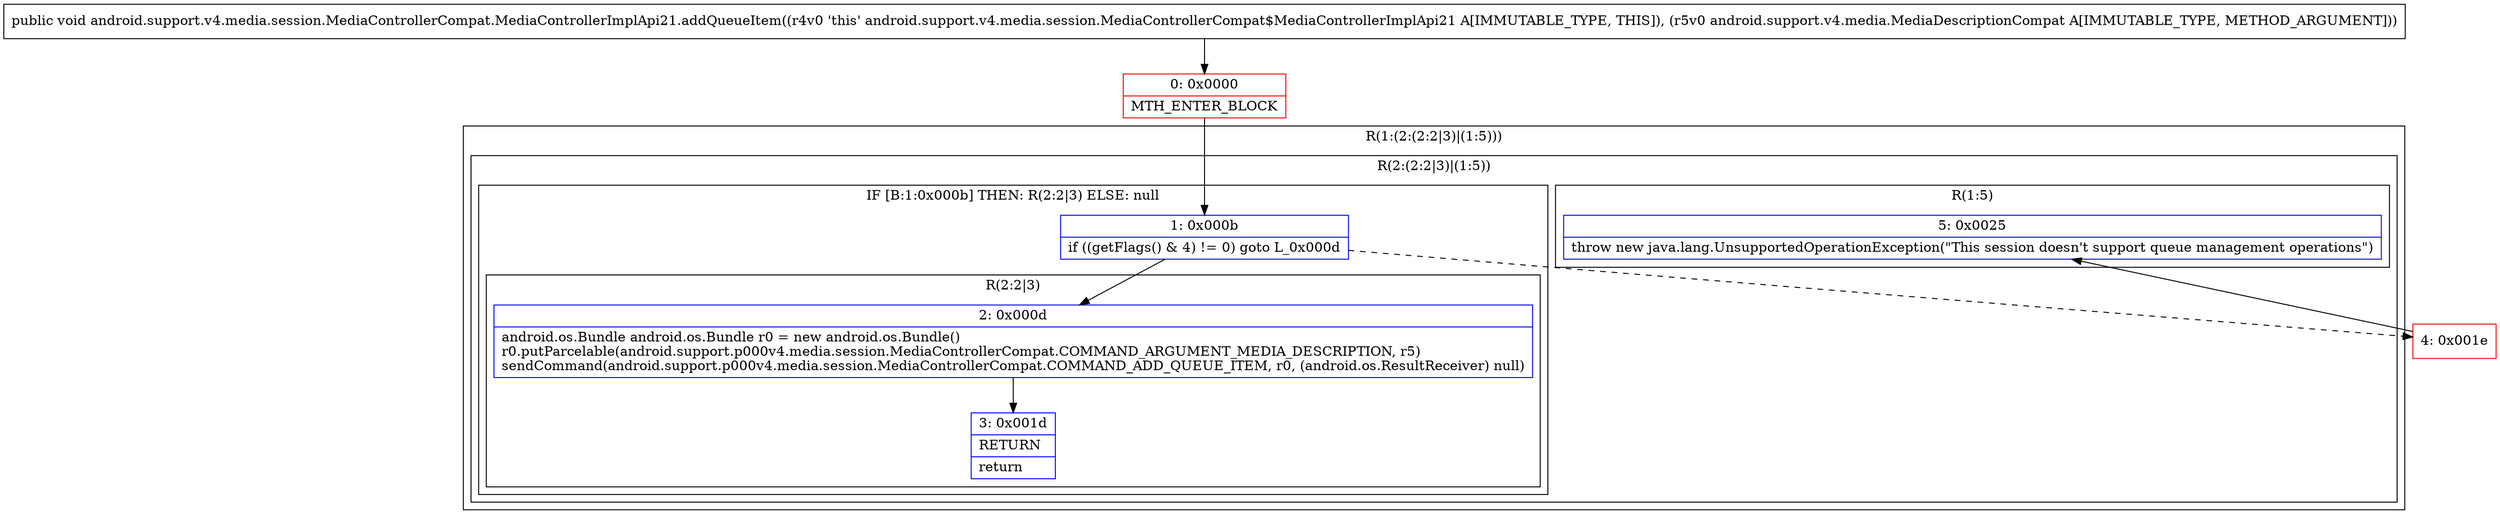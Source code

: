 digraph "CFG forandroid.support.v4.media.session.MediaControllerCompat.MediaControllerImplApi21.addQueueItem(Landroid\/support\/v4\/media\/MediaDescriptionCompat;)V" {
subgraph cluster_Region_810122417 {
label = "R(1:(2:(2:2|3)|(1:5)))";
node [shape=record,color=blue];
subgraph cluster_Region_241438086 {
label = "R(2:(2:2|3)|(1:5))";
node [shape=record,color=blue];
subgraph cluster_IfRegion_1187641671 {
label = "IF [B:1:0x000b] THEN: R(2:2|3) ELSE: null";
node [shape=record,color=blue];
Node_1 [shape=record,label="{1\:\ 0x000b|if ((getFlags() & 4) != 0) goto L_0x000d\l}"];
subgraph cluster_Region_1666607287 {
label = "R(2:2|3)";
node [shape=record,color=blue];
Node_2 [shape=record,label="{2\:\ 0x000d|android.os.Bundle android.os.Bundle r0 = new android.os.Bundle()\lr0.putParcelable(android.support.p000v4.media.session.MediaControllerCompat.COMMAND_ARGUMENT_MEDIA_DESCRIPTION, r5)\lsendCommand(android.support.p000v4.media.session.MediaControllerCompat.COMMAND_ADD_QUEUE_ITEM, r0, (android.os.ResultReceiver) null)\l}"];
Node_3 [shape=record,label="{3\:\ 0x001d|RETURN\l|return\l}"];
}
}
subgraph cluster_Region_502790986 {
label = "R(1:5)";
node [shape=record,color=blue];
Node_5 [shape=record,label="{5\:\ 0x0025|throw new java.lang.UnsupportedOperationException(\"This session doesn't support queue management operations\")\l}"];
}
}
}
Node_0 [shape=record,color=red,label="{0\:\ 0x0000|MTH_ENTER_BLOCK\l}"];
Node_4 [shape=record,color=red,label="{4\:\ 0x001e}"];
MethodNode[shape=record,label="{public void android.support.v4.media.session.MediaControllerCompat.MediaControllerImplApi21.addQueueItem((r4v0 'this' android.support.v4.media.session.MediaControllerCompat$MediaControllerImplApi21 A[IMMUTABLE_TYPE, THIS]), (r5v0 android.support.v4.media.MediaDescriptionCompat A[IMMUTABLE_TYPE, METHOD_ARGUMENT])) }"];
MethodNode -> Node_0;
Node_1 -> Node_2;
Node_1 -> Node_4[style=dashed];
Node_2 -> Node_3;
Node_0 -> Node_1;
Node_4 -> Node_5;
}

